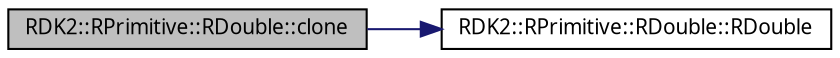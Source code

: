 digraph G
{
  edge [fontname="FreeSans.ttf",fontsize=10,labelfontname="FreeSans.ttf",labelfontsize=10];
  node [fontname="FreeSans.ttf",fontsize=10,shape=record];
  rankdir=LR;
  Node1 [label="RDK2::RPrimitive::RDouble::clone",height=0.2,width=0.4,color="black", fillcolor="grey75", style="filled" fontcolor="black"];
  Node1 -> Node2 [color="midnightblue",fontsize=10,style="solid",fontname="FreeSans.ttf"];
  Node2 [label="RDK2::RPrimitive::RDouble::RDouble",height=0.2,width=0.4,color="black", fillcolor="white", style="filled",URL="$struct_r_d_k2_1_1_r_primitive_1_1_r_double.html#36789836f674b8ad7feb6582ec022c7a"];
}
